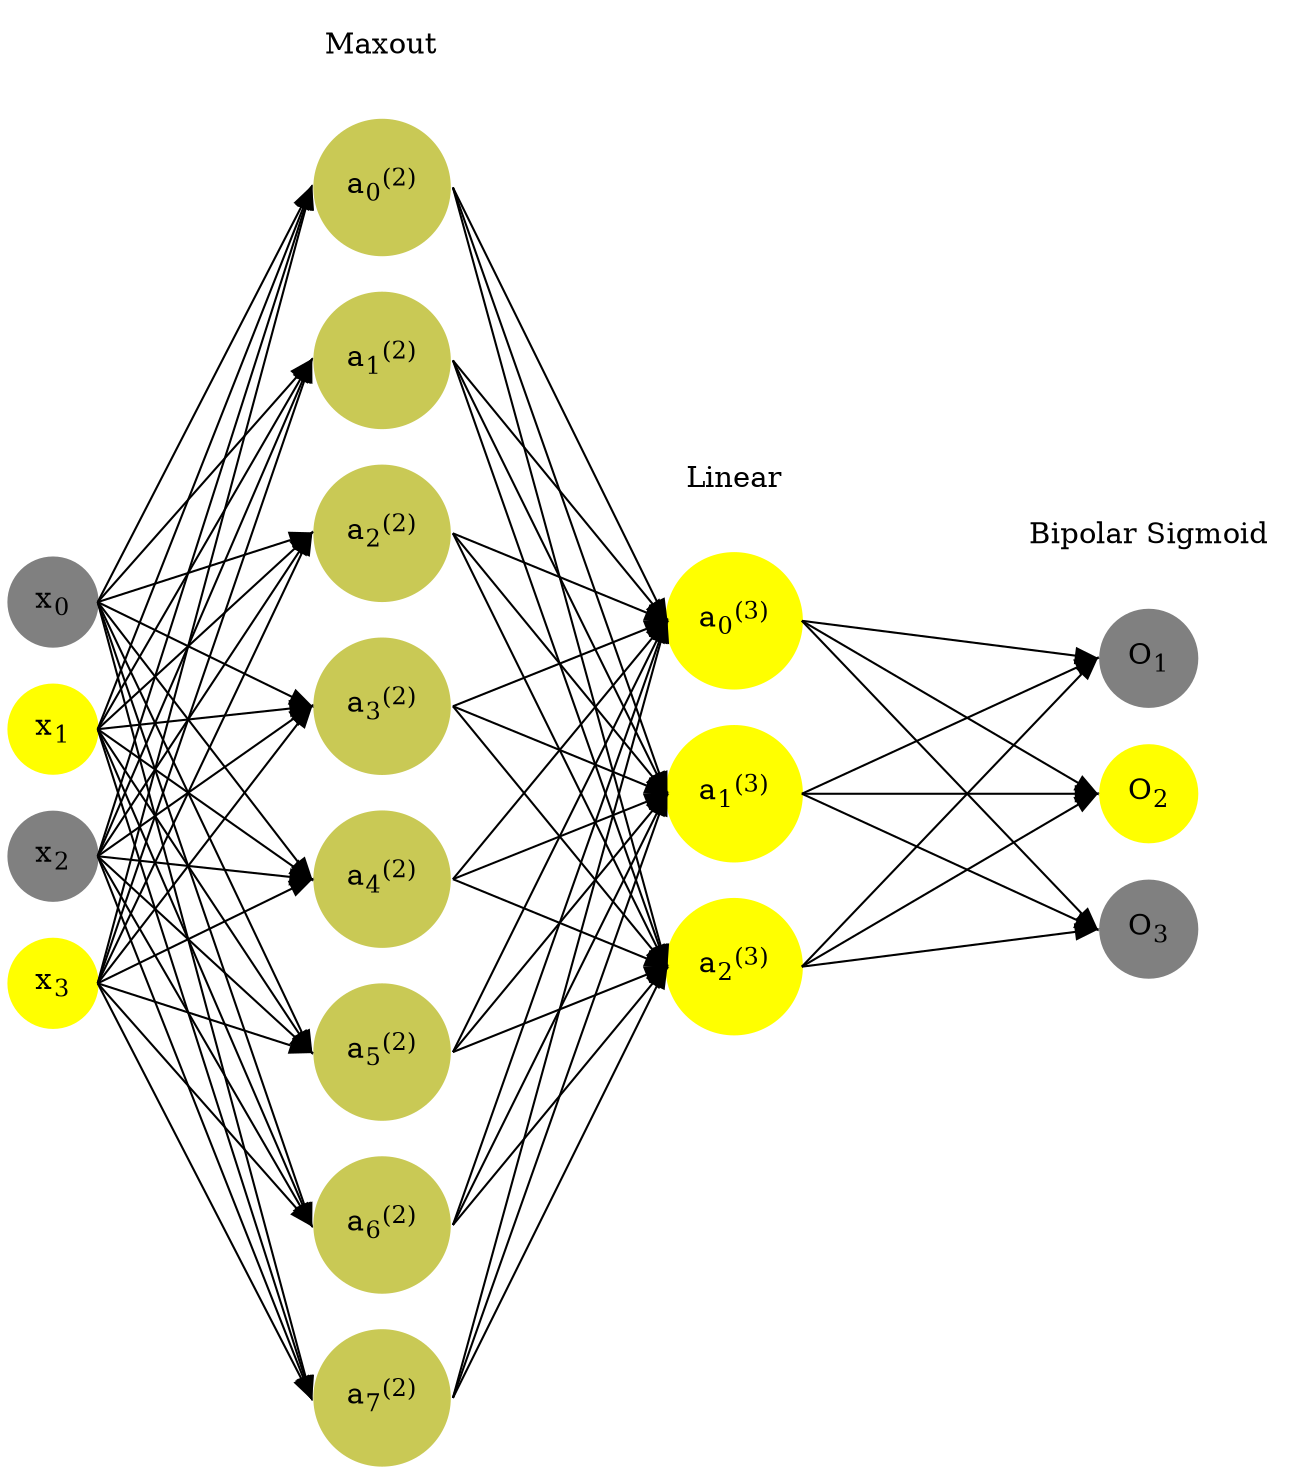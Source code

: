 digraph G {
	rankdir = LR;
	splines=false;
	edge[style=invis];
	ranksep= 1.4;
	{
	node [shape=circle, color="0.1667, 0.0, 0.5", style=filled, fillcolor="0.1667, 0.0, 0.5"];
	x0 [label=<x<sub>0</sub>>];
	}
	{
	node [shape=circle, color="0.1667, 1.0, 1.0", style=filled, fillcolor="0.1667, 1.0, 1.0"];
	x1 [label=<x<sub>1</sub>>];
	}
	{
	node [shape=circle, color="0.1667, 0.0, 0.5", style=filled, fillcolor="0.1667, 0.0, 0.5"];
	x2 [label=<x<sub>2</sub>>];
	}
	{
	node [shape=circle, color="0.1667, 1.0, 1.0", style=filled, fillcolor="0.1667, 1.0, 1.0"];
	x3 [label=<x<sub>3</sub>>];
	}
	{
	node [shape=circle, color="0.1667, 0.575219, 0.787610", style=filled, fillcolor="0.1667, 0.575219, 0.787610"];
	a02 [label=<a<sub>0</sub><sup>(2)</sup>>];
	}
	{
	node [shape=circle, color="0.1667, 0.575219, 0.787610", style=filled, fillcolor="0.1667, 0.575219, 0.787610"];
	a12 [label=<a<sub>1</sub><sup>(2)</sup>>];
	}
	{
	node [shape=circle, color="0.1667, 0.575219, 0.787610", style=filled, fillcolor="0.1667, 0.575219, 0.787610"];
	a22 [label=<a<sub>2</sub><sup>(2)</sup>>];
	}
	{
	node [shape=circle, color="0.1667, 0.575219, 0.787610", style=filled, fillcolor="0.1667, 0.575219, 0.787610"];
	a32 [label=<a<sub>3</sub><sup>(2)</sup>>];
	}
	{
	node [shape=circle, color="0.1667, 0.575219, 0.787610", style=filled, fillcolor="0.1667, 0.575219, 0.787610"];
	a42 [label=<a<sub>4</sub><sup>(2)</sup>>];
	}
	{
	node [shape=circle, color="0.1667, 0.575219, 0.787610", style=filled, fillcolor="0.1667, 0.575219, 0.787610"];
	a52 [label=<a<sub>5</sub><sup>(2)</sup>>];
	}
	{
	node [shape=circle, color="0.1667, 0.575219, 0.787610", style=filled, fillcolor="0.1667, 0.575219, 0.787610"];
	a62 [label=<a<sub>6</sub><sup>(2)</sup>>];
	}
	{
	node [shape=circle, color="0.1667, 0.575219, 0.787610", style=filled, fillcolor="0.1667, 0.575219, 0.787610"];
	a72 [label=<a<sub>7</sub><sup>(2)</sup>>];
	}
	{
	node [shape=circle, color="0.1667, 1.653703, 1.326852", style=filled, fillcolor="0.1667, 1.653703, 1.326852"];
	a03 [label=<a<sub>0</sub><sup>(3)</sup>>];
	}
	{
	node [shape=circle, color="0.1667, 3.378202, 2.189101", style=filled, fillcolor="0.1667, 3.378202, 2.189101"];
	a13 [label=<a<sub>1</sub><sup>(3)</sup>>];
	}
	{
	node [shape=circle, color="0.1667, 1.668813, 1.334406", style=filled, fillcolor="0.1667, 1.668813, 1.334406"];
	a23 [label=<a<sub>2</sub><sup>(3)</sup>>];
	}
	{
	node [shape=circle, color="0.1667, 0.0, 0.5", style=filled, fillcolor="0.1667, 0.0, 0.5"];
	O1 [label=<O<sub>1</sub>>];
	}
	{
	node [shape=circle, color="0.1667, 1.0, 1.0", style=filled, fillcolor="0.1667, 1.0, 1.0"];
	O2 [label=<O<sub>2</sub>>];
	}
	{
	node [shape=circle, color="0.1667, 0.0, 0.5", style=filled, fillcolor="0.1667, 0.0, 0.5"];
	O3 [label=<O<sub>3</sub>>];
	}
	{
	rank=same;
	x0->x1->x2->x3;
	}
	{
	rank=same;
	a02->a12->a22->a32->a42->a52->a62->a72;
	}
	{
	rank=same;
	a03->a13->a23;
	}
	{
	rank=same;
	O1->O2->O3;
	}
	l1 [shape=plaintext,label="Maxout"];
	l1->a02;
	{rank=same; l1;a02};
	l2 [shape=plaintext,label="Linear"];
	l2->a03;
	{rank=same; l2;a03};
	l3 [shape=plaintext,label="Bipolar Sigmoid"];
	l3->O1;
	{rank=same; l3;O1};
edge[style=solid, tailport=e, headport=w];
	{x0;x1;x2;x3} -> {a02;a12;a22;a32;a42;a52;a62;a72};
	{a02;a12;a22;a32;a42;a52;a62;a72} -> {a03;a13;a23};
	{a03;a13;a23} -> {O1,O2,O3};
}
